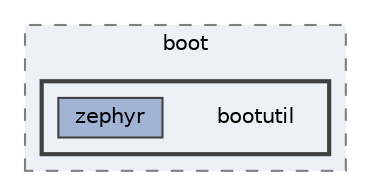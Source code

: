 digraph "build/modules/mcuboot/boot/bootutil"
{
 // LATEX_PDF_SIZE
  bgcolor="transparent";
  edge [fontname=Helvetica,fontsize=10,labelfontname=Helvetica,labelfontsize=10];
  node [fontname=Helvetica,fontsize=10,shape=box,height=0.2,width=0.4];
  compound=true
  subgraph clusterdir_438e22f4e606e8839a325d7e6f52915a {
    graph [ bgcolor="#edf0f7", pencolor="grey50", label="boot", fontname=Helvetica,fontsize=10 style="filled,dashed", URL="dir_438e22f4e606e8839a325d7e6f52915a.html",tooltip=""]
  subgraph clusterdir_078bab335fec114f9b3470e07a32e4d6 {
    graph [ bgcolor="#edf0f7", pencolor="grey25", label="", fontname=Helvetica,fontsize=10 style="filled,bold", URL="dir_078bab335fec114f9b3470e07a32e4d6.html",tooltip=""]
    dir_078bab335fec114f9b3470e07a32e4d6 [shape=plaintext, label="bootutil"];
  dir_35e59db9ce2fb2475bb14a3008f89a31 [label="zephyr", fillcolor="#a2b4d6", color="grey25", style="filled", URL="dir_35e59db9ce2fb2475bb14a3008f89a31.html",tooltip=""];
  }
  }
}
